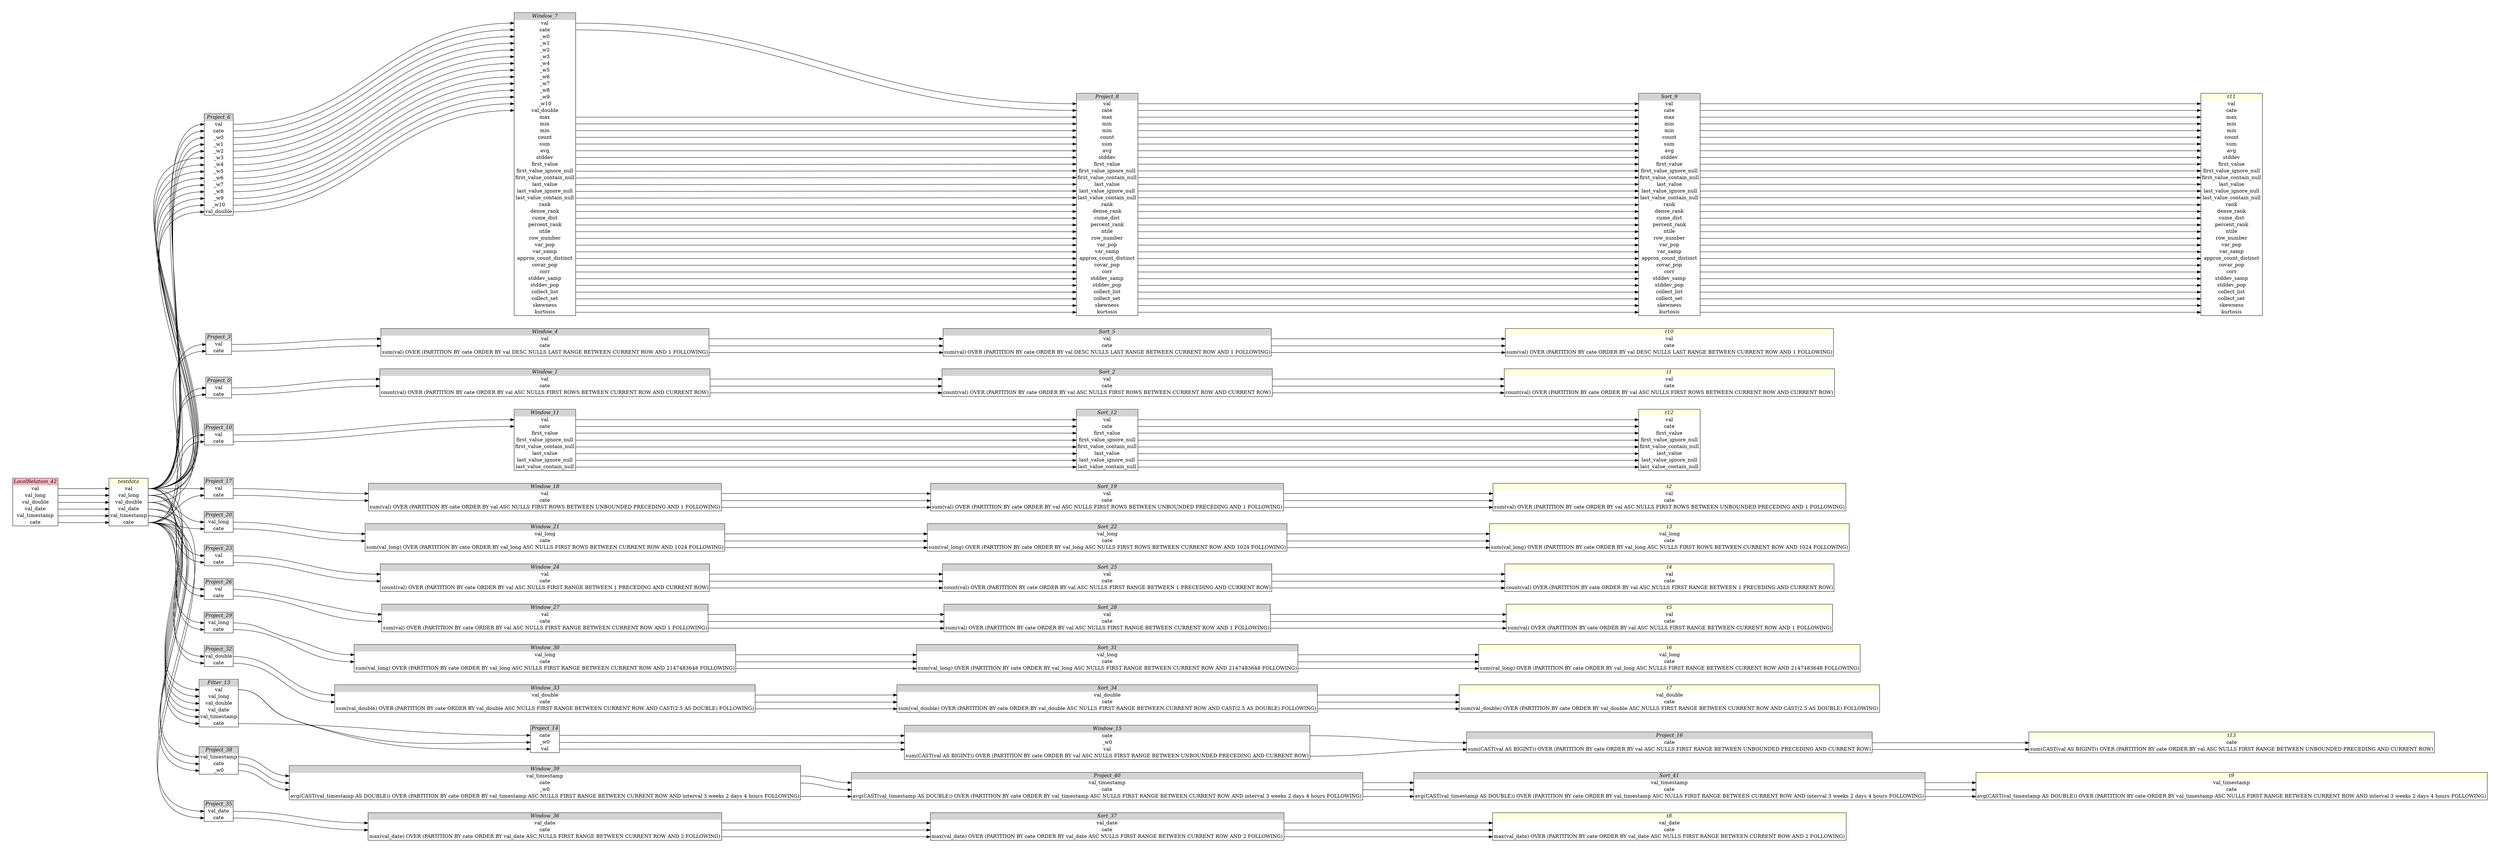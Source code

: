// Automatically generated by SQLFlowTestSuite


digraph {
  graph [pad="0.5", nodesep="0.5", ranksep="2", fontname="Helvetica"];
  node [shape=plain]
  rankdir=LR;

  
"Filter_13" [label=<
<table border="1" cellborder="0" cellspacing="0">
  <tr><td bgcolor="lightgray" port="nodeName"><i>Filter_13</i></td></tr>
  <tr><td port="0">val</td></tr>
<tr><td port="1">val_long</td></tr>
<tr><td port="2">val_double</td></tr>
<tr><td port="3">val_date</td></tr>
<tr><td port="4">val_timestamp</td></tr>
<tr><td port="5">cate</td></tr>
</table>>];
     

"LocalRelation_42" [label=<
<table border="1" cellborder="0" cellspacing="0">
  <tr><td bgcolor="lightpink" port="nodeName"><i>LocalRelation_42</i></td></tr>
  <tr><td port="0">val</td></tr>
<tr><td port="1">val_long</td></tr>
<tr><td port="2">val_double</td></tr>
<tr><td port="3">val_date</td></tr>
<tr><td port="4">val_timestamp</td></tr>
<tr><td port="5">cate</td></tr>
</table>>];
     

"Project_0" [label=<
<table border="1" cellborder="0" cellspacing="0">
  <tr><td bgcolor="lightgray" port="nodeName"><i>Project_0</i></td></tr>
  <tr><td port="0">val</td></tr>
<tr><td port="1">cate</td></tr>
</table>>];
     

"Project_10" [label=<
<table border="1" cellborder="0" cellspacing="0">
  <tr><td bgcolor="lightgray" port="nodeName"><i>Project_10</i></td></tr>
  <tr><td port="0">val</td></tr>
<tr><td port="1">cate</td></tr>
</table>>];
     

"Project_14" [label=<
<table border="1" cellborder="0" cellspacing="0">
  <tr><td bgcolor="lightgray" port="nodeName"><i>Project_14</i></td></tr>
  <tr><td port="0">cate</td></tr>
<tr><td port="1">_w0</td></tr>
<tr><td port="2">val</td></tr>
</table>>];
     

"Project_16" [label=<
<table border="1" cellborder="0" cellspacing="0">
  <tr><td bgcolor="lightgray" port="nodeName"><i>Project_16</i></td></tr>
  <tr><td port="0">cate</td></tr>
<tr><td port="1">sum(CAST(val AS BIGINT)) OVER (PARTITION BY cate ORDER BY val ASC NULLS FIRST RANGE BETWEEN UNBOUNDED PRECEDING AND CURRENT ROW)</td></tr>
</table>>];
     

"Project_17" [label=<
<table border="1" cellborder="0" cellspacing="0">
  <tr><td bgcolor="lightgray" port="nodeName"><i>Project_17</i></td></tr>
  <tr><td port="0">val</td></tr>
<tr><td port="1">cate</td></tr>
</table>>];
     

"Project_20" [label=<
<table border="1" cellborder="0" cellspacing="0">
  <tr><td bgcolor="lightgray" port="nodeName"><i>Project_20</i></td></tr>
  <tr><td port="0">val_long</td></tr>
<tr><td port="1">cate</td></tr>
</table>>];
     

"Project_23" [label=<
<table border="1" cellborder="0" cellspacing="0">
  <tr><td bgcolor="lightgray" port="nodeName"><i>Project_23</i></td></tr>
  <tr><td port="0">val</td></tr>
<tr><td port="1">cate</td></tr>
</table>>];
     

"Project_26" [label=<
<table border="1" cellborder="0" cellspacing="0">
  <tr><td bgcolor="lightgray" port="nodeName"><i>Project_26</i></td></tr>
  <tr><td port="0">val</td></tr>
<tr><td port="1">cate</td></tr>
</table>>];
     

"Project_29" [label=<
<table border="1" cellborder="0" cellspacing="0">
  <tr><td bgcolor="lightgray" port="nodeName"><i>Project_29</i></td></tr>
  <tr><td port="0">val_long</td></tr>
<tr><td port="1">cate</td></tr>
</table>>];
     

"Project_3" [label=<
<table border="1" cellborder="0" cellspacing="0">
  <tr><td bgcolor="lightgray" port="nodeName"><i>Project_3</i></td></tr>
  <tr><td port="0">val</td></tr>
<tr><td port="1">cate</td></tr>
</table>>];
     

"Project_32" [label=<
<table border="1" cellborder="0" cellspacing="0">
  <tr><td bgcolor="lightgray" port="nodeName"><i>Project_32</i></td></tr>
  <tr><td port="0">val_double</td></tr>
<tr><td port="1">cate</td></tr>
</table>>];
     

"Project_35" [label=<
<table border="1" cellborder="0" cellspacing="0">
  <tr><td bgcolor="lightgray" port="nodeName"><i>Project_35</i></td></tr>
  <tr><td port="0">val_date</td></tr>
<tr><td port="1">cate</td></tr>
</table>>];
     

"Project_38" [label=<
<table border="1" cellborder="0" cellspacing="0">
  <tr><td bgcolor="lightgray" port="nodeName"><i>Project_38</i></td></tr>
  <tr><td port="0">val_timestamp</td></tr>
<tr><td port="1">cate</td></tr>
<tr><td port="2">_w0</td></tr>
</table>>];
     

"Project_40" [label=<
<table border="1" cellborder="0" cellspacing="0">
  <tr><td bgcolor="lightgray" port="nodeName"><i>Project_40</i></td></tr>
  <tr><td port="0">val_timestamp</td></tr>
<tr><td port="1">cate</td></tr>
<tr><td port="2">avg(CAST(val_timestamp AS DOUBLE)) OVER (PARTITION BY cate ORDER BY val_timestamp ASC NULLS FIRST RANGE BETWEEN CURRENT ROW AND interval 3 weeks 2 days 4 hours FOLLOWING)</td></tr>
</table>>];
     

"Project_6" [label=<
<table border="1" cellborder="0" cellspacing="0">
  <tr><td bgcolor="lightgray" port="nodeName"><i>Project_6</i></td></tr>
  <tr><td port="0">val</td></tr>
<tr><td port="1">cate</td></tr>
<tr><td port="2">_w0</td></tr>
<tr><td port="3">_w1</td></tr>
<tr><td port="4">_w2</td></tr>
<tr><td port="5">_w3</td></tr>
<tr><td port="6">_w4</td></tr>
<tr><td port="7">_w5</td></tr>
<tr><td port="8">_w6</td></tr>
<tr><td port="9">_w7</td></tr>
<tr><td port="10">_w8</td></tr>
<tr><td port="11">_w9</td></tr>
<tr><td port="12">_w10</td></tr>
<tr><td port="13">val_double</td></tr>
</table>>];
     

"Project_8" [label=<
<table border="1" cellborder="0" cellspacing="0">
  <tr><td bgcolor="lightgray" port="nodeName"><i>Project_8</i></td></tr>
  <tr><td port="0">val</td></tr>
<tr><td port="1">cate</td></tr>
<tr><td port="2">max</td></tr>
<tr><td port="3">min</td></tr>
<tr><td port="4">min</td></tr>
<tr><td port="5">count</td></tr>
<tr><td port="6">sum</td></tr>
<tr><td port="7">avg</td></tr>
<tr><td port="8">stddev</td></tr>
<tr><td port="9">first_value</td></tr>
<tr><td port="10">first_value_ignore_null</td></tr>
<tr><td port="11">first_value_contain_null</td></tr>
<tr><td port="12">last_value</td></tr>
<tr><td port="13">last_value_ignore_null</td></tr>
<tr><td port="14">last_value_contain_null</td></tr>
<tr><td port="15">rank</td></tr>
<tr><td port="16">dense_rank</td></tr>
<tr><td port="17">cume_dist</td></tr>
<tr><td port="18">percent_rank</td></tr>
<tr><td port="19">ntile</td></tr>
<tr><td port="20">row_number</td></tr>
<tr><td port="21">var_pop</td></tr>
<tr><td port="22">var_samp</td></tr>
<tr><td port="23">approx_count_distinct</td></tr>
<tr><td port="24">covar_pop</td></tr>
<tr><td port="25">corr</td></tr>
<tr><td port="26">stddev_samp</td></tr>
<tr><td port="27">stddev_pop</td></tr>
<tr><td port="28">collect_list</td></tr>
<tr><td port="29">collect_set</td></tr>
<tr><td port="30">skewness</td></tr>
<tr><td port="31">kurtosis</td></tr>
</table>>];
     

"Sort_12" [label=<
<table border="1" cellborder="0" cellspacing="0">
  <tr><td bgcolor="lightgray" port="nodeName"><i>Sort_12</i></td></tr>
  <tr><td port="0">val</td></tr>
<tr><td port="1">cate</td></tr>
<tr><td port="2">first_value</td></tr>
<tr><td port="3">first_value_ignore_null</td></tr>
<tr><td port="4">first_value_contain_null</td></tr>
<tr><td port="5">last_value</td></tr>
<tr><td port="6">last_value_ignore_null</td></tr>
<tr><td port="7">last_value_contain_null</td></tr>
</table>>];
     

"Sort_19" [label=<
<table border="1" cellborder="0" cellspacing="0">
  <tr><td bgcolor="lightgray" port="nodeName"><i>Sort_19</i></td></tr>
  <tr><td port="0">val</td></tr>
<tr><td port="1">cate</td></tr>
<tr><td port="2">sum(val) OVER (PARTITION BY cate ORDER BY val ASC NULLS FIRST ROWS BETWEEN UNBOUNDED PRECEDING AND 1 FOLLOWING)</td></tr>
</table>>];
     

"Sort_2" [label=<
<table border="1" cellborder="0" cellspacing="0">
  <tr><td bgcolor="lightgray" port="nodeName"><i>Sort_2</i></td></tr>
  <tr><td port="0">val</td></tr>
<tr><td port="1">cate</td></tr>
<tr><td port="2">count(val) OVER (PARTITION BY cate ORDER BY val ASC NULLS FIRST ROWS BETWEEN CURRENT ROW AND CURRENT ROW)</td></tr>
</table>>];
     

"Sort_22" [label=<
<table border="1" cellborder="0" cellspacing="0">
  <tr><td bgcolor="lightgray" port="nodeName"><i>Sort_22</i></td></tr>
  <tr><td port="0">val_long</td></tr>
<tr><td port="1">cate</td></tr>
<tr><td port="2">sum(val_long) OVER (PARTITION BY cate ORDER BY val_long ASC NULLS FIRST ROWS BETWEEN CURRENT ROW AND 1024 FOLLOWING)</td></tr>
</table>>];
     

"Sort_25" [label=<
<table border="1" cellborder="0" cellspacing="0">
  <tr><td bgcolor="lightgray" port="nodeName"><i>Sort_25</i></td></tr>
  <tr><td port="0">val</td></tr>
<tr><td port="1">cate</td></tr>
<tr><td port="2">count(val) OVER (PARTITION BY cate ORDER BY val ASC NULLS FIRST RANGE BETWEEN 1 PRECEDING AND CURRENT ROW)</td></tr>
</table>>];
     

"Sort_28" [label=<
<table border="1" cellborder="0" cellspacing="0">
  <tr><td bgcolor="lightgray" port="nodeName"><i>Sort_28</i></td></tr>
  <tr><td port="0">val</td></tr>
<tr><td port="1">cate</td></tr>
<tr><td port="2">sum(val) OVER (PARTITION BY cate ORDER BY val ASC NULLS FIRST RANGE BETWEEN CURRENT ROW AND 1 FOLLOWING)</td></tr>
</table>>];
     

"Sort_31" [label=<
<table border="1" cellborder="0" cellspacing="0">
  <tr><td bgcolor="lightgray" port="nodeName"><i>Sort_31</i></td></tr>
  <tr><td port="0">val_long</td></tr>
<tr><td port="1">cate</td></tr>
<tr><td port="2">sum(val_long) OVER (PARTITION BY cate ORDER BY val_long ASC NULLS FIRST RANGE BETWEEN CURRENT ROW AND 2147483648 FOLLOWING)</td></tr>
</table>>];
     

"Sort_34" [label=<
<table border="1" cellborder="0" cellspacing="0">
  <tr><td bgcolor="lightgray" port="nodeName"><i>Sort_34</i></td></tr>
  <tr><td port="0">val_double</td></tr>
<tr><td port="1">cate</td></tr>
<tr><td port="2">sum(val_double) OVER (PARTITION BY cate ORDER BY val_double ASC NULLS FIRST RANGE BETWEEN CURRENT ROW AND CAST(2.5 AS DOUBLE) FOLLOWING)</td></tr>
</table>>];
     

"Sort_37" [label=<
<table border="1" cellborder="0" cellspacing="0">
  <tr><td bgcolor="lightgray" port="nodeName"><i>Sort_37</i></td></tr>
  <tr><td port="0">val_date</td></tr>
<tr><td port="1">cate</td></tr>
<tr><td port="2">max(val_date) OVER (PARTITION BY cate ORDER BY val_date ASC NULLS FIRST RANGE BETWEEN CURRENT ROW AND 2 FOLLOWING)</td></tr>
</table>>];
     

"Sort_41" [label=<
<table border="1" cellborder="0" cellspacing="0">
  <tr><td bgcolor="lightgray" port="nodeName"><i>Sort_41</i></td></tr>
  <tr><td port="0">val_timestamp</td></tr>
<tr><td port="1">cate</td></tr>
<tr><td port="2">avg(CAST(val_timestamp AS DOUBLE)) OVER (PARTITION BY cate ORDER BY val_timestamp ASC NULLS FIRST RANGE BETWEEN CURRENT ROW AND interval 3 weeks 2 days 4 hours FOLLOWING)</td></tr>
</table>>];
     

"Sort_5" [label=<
<table border="1" cellborder="0" cellspacing="0">
  <tr><td bgcolor="lightgray" port="nodeName"><i>Sort_5</i></td></tr>
  <tr><td port="0">val</td></tr>
<tr><td port="1">cate</td></tr>
<tr><td port="2">sum(val) OVER (PARTITION BY cate ORDER BY val DESC NULLS LAST RANGE BETWEEN CURRENT ROW AND 1 FOLLOWING)</td></tr>
</table>>];
     

"Sort_9" [label=<
<table border="1" cellborder="0" cellspacing="0">
  <tr><td bgcolor="lightgray" port="nodeName"><i>Sort_9</i></td></tr>
  <tr><td port="0">val</td></tr>
<tr><td port="1">cate</td></tr>
<tr><td port="2">max</td></tr>
<tr><td port="3">min</td></tr>
<tr><td port="4">min</td></tr>
<tr><td port="5">count</td></tr>
<tr><td port="6">sum</td></tr>
<tr><td port="7">avg</td></tr>
<tr><td port="8">stddev</td></tr>
<tr><td port="9">first_value</td></tr>
<tr><td port="10">first_value_ignore_null</td></tr>
<tr><td port="11">first_value_contain_null</td></tr>
<tr><td port="12">last_value</td></tr>
<tr><td port="13">last_value_ignore_null</td></tr>
<tr><td port="14">last_value_contain_null</td></tr>
<tr><td port="15">rank</td></tr>
<tr><td port="16">dense_rank</td></tr>
<tr><td port="17">cume_dist</td></tr>
<tr><td port="18">percent_rank</td></tr>
<tr><td port="19">ntile</td></tr>
<tr><td port="20">row_number</td></tr>
<tr><td port="21">var_pop</td></tr>
<tr><td port="22">var_samp</td></tr>
<tr><td port="23">approx_count_distinct</td></tr>
<tr><td port="24">covar_pop</td></tr>
<tr><td port="25">corr</td></tr>
<tr><td port="26">stddev_samp</td></tr>
<tr><td port="27">stddev_pop</td></tr>
<tr><td port="28">collect_list</td></tr>
<tr><td port="29">collect_set</td></tr>
<tr><td port="30">skewness</td></tr>
<tr><td port="31">kurtosis</td></tr>
</table>>];
     

"Window_1" [label=<
<table border="1" cellborder="0" cellspacing="0">
  <tr><td bgcolor="lightgray" port="nodeName"><i>Window_1</i></td></tr>
  <tr><td port="0">val</td></tr>
<tr><td port="1">cate</td></tr>
<tr><td port="2">count(val) OVER (PARTITION BY cate ORDER BY val ASC NULLS FIRST ROWS BETWEEN CURRENT ROW AND CURRENT ROW)</td></tr>
</table>>];
     

"Window_11" [label=<
<table border="1" cellborder="0" cellspacing="0">
  <tr><td bgcolor="lightgray" port="nodeName"><i>Window_11</i></td></tr>
  <tr><td port="0">val</td></tr>
<tr><td port="1">cate</td></tr>
<tr><td port="2">first_value</td></tr>
<tr><td port="3">first_value_ignore_null</td></tr>
<tr><td port="4">first_value_contain_null</td></tr>
<tr><td port="5">last_value</td></tr>
<tr><td port="6">last_value_ignore_null</td></tr>
<tr><td port="7">last_value_contain_null</td></tr>
</table>>];
     

"Window_15" [label=<
<table border="1" cellborder="0" cellspacing="0">
  <tr><td bgcolor="lightgray" port="nodeName"><i>Window_15</i></td></tr>
  <tr><td port="0">cate</td></tr>
<tr><td port="1">_w0</td></tr>
<tr><td port="2">val</td></tr>
<tr><td port="3">sum(CAST(val AS BIGINT)) OVER (PARTITION BY cate ORDER BY val ASC NULLS FIRST RANGE BETWEEN UNBOUNDED PRECEDING AND CURRENT ROW)</td></tr>
</table>>];
     

"Window_18" [label=<
<table border="1" cellborder="0" cellspacing="0">
  <tr><td bgcolor="lightgray" port="nodeName"><i>Window_18</i></td></tr>
  <tr><td port="0">val</td></tr>
<tr><td port="1">cate</td></tr>
<tr><td port="2">sum(val) OVER (PARTITION BY cate ORDER BY val ASC NULLS FIRST ROWS BETWEEN UNBOUNDED PRECEDING AND 1 FOLLOWING)</td></tr>
</table>>];
     

"Window_21" [label=<
<table border="1" cellborder="0" cellspacing="0">
  <tr><td bgcolor="lightgray" port="nodeName"><i>Window_21</i></td></tr>
  <tr><td port="0">val_long</td></tr>
<tr><td port="1">cate</td></tr>
<tr><td port="2">sum(val_long) OVER (PARTITION BY cate ORDER BY val_long ASC NULLS FIRST ROWS BETWEEN CURRENT ROW AND 1024 FOLLOWING)</td></tr>
</table>>];
     

"Window_24" [label=<
<table border="1" cellborder="0" cellspacing="0">
  <tr><td bgcolor="lightgray" port="nodeName"><i>Window_24</i></td></tr>
  <tr><td port="0">val</td></tr>
<tr><td port="1">cate</td></tr>
<tr><td port="2">count(val) OVER (PARTITION BY cate ORDER BY val ASC NULLS FIRST RANGE BETWEEN 1 PRECEDING AND CURRENT ROW)</td></tr>
</table>>];
     

"Window_27" [label=<
<table border="1" cellborder="0" cellspacing="0">
  <tr><td bgcolor="lightgray" port="nodeName"><i>Window_27</i></td></tr>
  <tr><td port="0">val</td></tr>
<tr><td port="1">cate</td></tr>
<tr><td port="2">sum(val) OVER (PARTITION BY cate ORDER BY val ASC NULLS FIRST RANGE BETWEEN CURRENT ROW AND 1 FOLLOWING)</td></tr>
</table>>];
     

"Window_30" [label=<
<table border="1" cellborder="0" cellspacing="0">
  <tr><td bgcolor="lightgray" port="nodeName"><i>Window_30</i></td></tr>
  <tr><td port="0">val_long</td></tr>
<tr><td port="1">cate</td></tr>
<tr><td port="2">sum(val_long) OVER (PARTITION BY cate ORDER BY val_long ASC NULLS FIRST RANGE BETWEEN CURRENT ROW AND 2147483648 FOLLOWING)</td></tr>
</table>>];
     

"Window_33" [label=<
<table border="1" cellborder="0" cellspacing="0">
  <tr><td bgcolor="lightgray" port="nodeName"><i>Window_33</i></td></tr>
  <tr><td port="0">val_double</td></tr>
<tr><td port="1">cate</td></tr>
<tr><td port="2">sum(val_double) OVER (PARTITION BY cate ORDER BY val_double ASC NULLS FIRST RANGE BETWEEN CURRENT ROW AND CAST(2.5 AS DOUBLE) FOLLOWING)</td></tr>
</table>>];
     

"Window_36" [label=<
<table border="1" cellborder="0" cellspacing="0">
  <tr><td bgcolor="lightgray" port="nodeName"><i>Window_36</i></td></tr>
  <tr><td port="0">val_date</td></tr>
<tr><td port="1">cate</td></tr>
<tr><td port="2">max(val_date) OVER (PARTITION BY cate ORDER BY val_date ASC NULLS FIRST RANGE BETWEEN CURRENT ROW AND 2 FOLLOWING)</td></tr>
</table>>];
     

"Window_39" [label=<
<table border="1" cellborder="0" cellspacing="0">
  <tr><td bgcolor="lightgray" port="nodeName"><i>Window_39</i></td></tr>
  <tr><td port="0">val_timestamp</td></tr>
<tr><td port="1">cate</td></tr>
<tr><td port="2">_w0</td></tr>
<tr><td port="3">avg(CAST(val_timestamp AS DOUBLE)) OVER (PARTITION BY cate ORDER BY val_timestamp ASC NULLS FIRST RANGE BETWEEN CURRENT ROW AND interval 3 weeks 2 days 4 hours FOLLOWING)</td></tr>
</table>>];
     

"Window_4" [label=<
<table border="1" cellborder="0" cellspacing="0">
  <tr><td bgcolor="lightgray" port="nodeName"><i>Window_4</i></td></tr>
  <tr><td port="0">val</td></tr>
<tr><td port="1">cate</td></tr>
<tr><td port="2">sum(val) OVER (PARTITION BY cate ORDER BY val DESC NULLS LAST RANGE BETWEEN CURRENT ROW AND 1 FOLLOWING)</td></tr>
</table>>];
     

"Window_7" [label=<
<table border="1" cellborder="0" cellspacing="0">
  <tr><td bgcolor="lightgray" port="nodeName"><i>Window_7</i></td></tr>
  <tr><td port="0">val</td></tr>
<tr><td port="1">cate</td></tr>
<tr><td port="2">_w0</td></tr>
<tr><td port="3">_w1</td></tr>
<tr><td port="4">_w2</td></tr>
<tr><td port="5">_w3</td></tr>
<tr><td port="6">_w4</td></tr>
<tr><td port="7">_w5</td></tr>
<tr><td port="8">_w6</td></tr>
<tr><td port="9">_w7</td></tr>
<tr><td port="10">_w8</td></tr>
<tr><td port="11">_w9</td></tr>
<tr><td port="12">_w10</td></tr>
<tr><td port="13">val_double</td></tr>
<tr><td port="14">max</td></tr>
<tr><td port="15">min</td></tr>
<tr><td port="16">min</td></tr>
<tr><td port="17">count</td></tr>
<tr><td port="18">sum</td></tr>
<tr><td port="19">avg</td></tr>
<tr><td port="20">stddev</td></tr>
<tr><td port="21">first_value</td></tr>
<tr><td port="22">first_value_ignore_null</td></tr>
<tr><td port="23">first_value_contain_null</td></tr>
<tr><td port="24">last_value</td></tr>
<tr><td port="25">last_value_ignore_null</td></tr>
<tr><td port="26">last_value_contain_null</td></tr>
<tr><td port="27">rank</td></tr>
<tr><td port="28">dense_rank</td></tr>
<tr><td port="29">cume_dist</td></tr>
<tr><td port="30">percent_rank</td></tr>
<tr><td port="31">ntile</td></tr>
<tr><td port="32">row_number</td></tr>
<tr><td port="33">var_pop</td></tr>
<tr><td port="34">var_samp</td></tr>
<tr><td port="35">approx_count_distinct</td></tr>
<tr><td port="36">covar_pop</td></tr>
<tr><td port="37">corr</td></tr>
<tr><td port="38">stddev_samp</td></tr>
<tr><td port="39">stddev_pop</td></tr>
<tr><td port="40">collect_list</td></tr>
<tr><td port="41">collect_set</td></tr>
<tr><td port="42">skewness</td></tr>
<tr><td port="43">kurtosis</td></tr>
</table>>];
     

"t1" [label=<
<table border="1" cellborder="0" cellspacing="0">
  <tr><td bgcolor="lightyellow" port="nodeName"><i>t1</i></td></tr>
  <tr><td port="0">val</td></tr>
<tr><td port="1">cate</td></tr>
<tr><td port="2">count(val) OVER (PARTITION BY cate ORDER BY val ASC NULLS FIRST ROWS BETWEEN CURRENT ROW AND CURRENT ROW)</td></tr>
</table>>];
     

"t10" [label=<
<table border="1" cellborder="0" cellspacing="0">
  <tr><td bgcolor="lightyellow" port="nodeName"><i>t10</i></td></tr>
  <tr><td port="0">val</td></tr>
<tr><td port="1">cate</td></tr>
<tr><td port="2">sum(val) OVER (PARTITION BY cate ORDER BY val DESC NULLS LAST RANGE BETWEEN CURRENT ROW AND 1 FOLLOWING)</td></tr>
</table>>];
     

"t11" [label=<
<table border="1" cellborder="0" cellspacing="0">
  <tr><td bgcolor="lightyellow" port="nodeName"><i>t11</i></td></tr>
  <tr><td port="0">val</td></tr>
<tr><td port="1">cate</td></tr>
<tr><td port="2">max</td></tr>
<tr><td port="3">min</td></tr>
<tr><td port="4">min</td></tr>
<tr><td port="5">count</td></tr>
<tr><td port="6">sum</td></tr>
<tr><td port="7">avg</td></tr>
<tr><td port="8">stddev</td></tr>
<tr><td port="9">first_value</td></tr>
<tr><td port="10">first_value_ignore_null</td></tr>
<tr><td port="11">first_value_contain_null</td></tr>
<tr><td port="12">last_value</td></tr>
<tr><td port="13">last_value_ignore_null</td></tr>
<tr><td port="14">last_value_contain_null</td></tr>
<tr><td port="15">rank</td></tr>
<tr><td port="16">dense_rank</td></tr>
<tr><td port="17">cume_dist</td></tr>
<tr><td port="18">percent_rank</td></tr>
<tr><td port="19">ntile</td></tr>
<tr><td port="20">row_number</td></tr>
<tr><td port="21">var_pop</td></tr>
<tr><td port="22">var_samp</td></tr>
<tr><td port="23">approx_count_distinct</td></tr>
<tr><td port="24">covar_pop</td></tr>
<tr><td port="25">corr</td></tr>
<tr><td port="26">stddev_samp</td></tr>
<tr><td port="27">stddev_pop</td></tr>
<tr><td port="28">collect_list</td></tr>
<tr><td port="29">collect_set</td></tr>
<tr><td port="30">skewness</td></tr>
<tr><td port="31">kurtosis</td></tr>
</table>>];
     

"t12" [label=<
<table border="1" cellborder="0" cellspacing="0">
  <tr><td bgcolor="lightyellow" port="nodeName"><i>t12</i></td></tr>
  <tr><td port="0">val</td></tr>
<tr><td port="1">cate</td></tr>
<tr><td port="2">first_value</td></tr>
<tr><td port="3">first_value_ignore_null</td></tr>
<tr><td port="4">first_value_contain_null</td></tr>
<tr><td port="5">last_value</td></tr>
<tr><td port="6">last_value_ignore_null</td></tr>
<tr><td port="7">last_value_contain_null</td></tr>
</table>>];
     

"t13" [label=<
<table border="1" cellborder="0" cellspacing="0">
  <tr><td bgcolor="lightyellow" port="nodeName"><i>t13</i></td></tr>
  <tr><td port="0">cate</td></tr>
<tr><td port="1">sum(CAST(val AS BIGINT)) OVER (PARTITION BY cate ORDER BY val ASC NULLS FIRST RANGE BETWEEN UNBOUNDED PRECEDING AND CURRENT ROW)</td></tr>
</table>>];
     

"t2" [label=<
<table border="1" cellborder="0" cellspacing="0">
  <tr><td bgcolor="lightyellow" port="nodeName"><i>t2</i></td></tr>
  <tr><td port="0">val</td></tr>
<tr><td port="1">cate</td></tr>
<tr><td port="2">sum(val) OVER (PARTITION BY cate ORDER BY val ASC NULLS FIRST ROWS BETWEEN UNBOUNDED PRECEDING AND 1 FOLLOWING)</td></tr>
</table>>];
     

"t3" [label=<
<table border="1" cellborder="0" cellspacing="0">
  <tr><td bgcolor="lightyellow" port="nodeName"><i>t3</i></td></tr>
  <tr><td port="0">val_long</td></tr>
<tr><td port="1">cate</td></tr>
<tr><td port="2">sum(val_long) OVER (PARTITION BY cate ORDER BY val_long ASC NULLS FIRST ROWS BETWEEN CURRENT ROW AND 1024 FOLLOWING)</td></tr>
</table>>];
     

"t4" [label=<
<table border="1" cellborder="0" cellspacing="0">
  <tr><td bgcolor="lightyellow" port="nodeName"><i>t4</i></td></tr>
  <tr><td port="0">val</td></tr>
<tr><td port="1">cate</td></tr>
<tr><td port="2">count(val) OVER (PARTITION BY cate ORDER BY val ASC NULLS FIRST RANGE BETWEEN 1 PRECEDING AND CURRENT ROW)</td></tr>
</table>>];
     

"t5" [label=<
<table border="1" cellborder="0" cellspacing="0">
  <tr><td bgcolor="lightyellow" port="nodeName"><i>t5</i></td></tr>
  <tr><td port="0">val</td></tr>
<tr><td port="1">cate</td></tr>
<tr><td port="2">sum(val) OVER (PARTITION BY cate ORDER BY val ASC NULLS FIRST RANGE BETWEEN CURRENT ROW AND 1 FOLLOWING)</td></tr>
</table>>];
     

"t6" [label=<
<table border="1" cellborder="0" cellspacing="0">
  <tr><td bgcolor="lightyellow" port="nodeName"><i>t6</i></td></tr>
  <tr><td port="0">val_long</td></tr>
<tr><td port="1">cate</td></tr>
<tr><td port="2">sum(val_long) OVER (PARTITION BY cate ORDER BY val_long ASC NULLS FIRST RANGE BETWEEN CURRENT ROW AND 2147483648 FOLLOWING)</td></tr>
</table>>];
     

"t7" [label=<
<table border="1" cellborder="0" cellspacing="0">
  <tr><td bgcolor="lightyellow" port="nodeName"><i>t7</i></td></tr>
  <tr><td port="0">val_double</td></tr>
<tr><td port="1">cate</td></tr>
<tr><td port="2">sum(val_double) OVER (PARTITION BY cate ORDER BY val_double ASC NULLS FIRST RANGE BETWEEN CURRENT ROW AND CAST(2.5 AS DOUBLE) FOLLOWING)</td></tr>
</table>>];
     

"t8" [label=<
<table border="1" cellborder="0" cellspacing="0">
  <tr><td bgcolor="lightyellow" port="nodeName"><i>t8</i></td></tr>
  <tr><td port="0">val_date</td></tr>
<tr><td port="1">cate</td></tr>
<tr><td port="2">max(val_date) OVER (PARTITION BY cate ORDER BY val_date ASC NULLS FIRST RANGE BETWEEN CURRENT ROW AND 2 FOLLOWING)</td></tr>
</table>>];
     

"t9" [label=<
<table border="1" cellborder="0" cellspacing="0">
  <tr><td bgcolor="lightyellow" port="nodeName"><i>t9</i></td></tr>
  <tr><td port="0">val_timestamp</td></tr>
<tr><td port="1">cate</td></tr>
<tr><td port="2">avg(CAST(val_timestamp AS DOUBLE)) OVER (PARTITION BY cate ORDER BY val_timestamp ASC NULLS FIRST RANGE BETWEEN CURRENT ROW AND interval 3 weeks 2 days 4 hours FOLLOWING)</td></tr>
</table>>];
     

"testdata" [label=<
<table border="1" cellborder="0" cellspacing="0">
  <tr><td bgcolor="lightyellow" port="nodeName"><i>testdata</i></td></tr>
  <tr><td port="0">val</td></tr>
<tr><td port="1">val_long</td></tr>
<tr><td port="2">val_double</td></tr>
<tr><td port="3">val_date</td></tr>
<tr><td port="4">val_timestamp</td></tr>
<tr><td port="5">cate</td></tr>
</table>>];
     
  "Filter_13":0 -> "Project_14":1;
"Filter_13":0 -> "Project_14":2;
"Filter_13":5 -> "Project_14":0;
"LocalRelation_42":0 -> "testdata":0;
"LocalRelation_42":1 -> "testdata":1;
"LocalRelation_42":2 -> "testdata":2;
"LocalRelation_42":3 -> "testdata":3;
"LocalRelation_42":4 -> "testdata":4;
"LocalRelation_42":5 -> "testdata":5;
"Project_0":0 -> "Window_1":0;
"Project_0":1 -> "Window_1":1;
"Project_10":0 -> "Window_11":0;
"Project_10":1 -> "Window_11":1;
"Project_14":0 -> "Window_15":0;
"Project_14":1 -> "Window_15":1;
"Project_14":2 -> "Window_15":2;
"Project_16":0 -> "t13":0;
"Project_16":1 -> "t13":1;
"Project_17":0 -> "Window_18":0;
"Project_17":1 -> "Window_18":1;
"Project_20":0 -> "Window_21":0;
"Project_20":1 -> "Window_21":1;
"Project_23":0 -> "Window_24":0;
"Project_23":1 -> "Window_24":1;
"Project_26":0 -> "Window_27":0;
"Project_26":1 -> "Window_27":1;
"Project_29":0 -> "Window_30":0;
"Project_29":1 -> "Window_30":1;
"Project_3":0 -> "Window_4":0;
"Project_3":1 -> "Window_4":1;
"Project_32":0 -> "Window_33":0;
"Project_32":1 -> "Window_33":1;
"Project_35":0 -> "Window_36":0;
"Project_35":1 -> "Window_36":1;
"Project_38":0 -> "Window_39":0;
"Project_38":1 -> "Window_39":1;
"Project_38":2 -> "Window_39":2;
"Project_40":0 -> "Sort_41":0;
"Project_40":1 -> "Sort_41":1;
"Project_40":2 -> "Sort_41":2;
"Project_6":0 -> "Window_7":0;
"Project_6":1 -> "Window_7":1;
"Project_6":10 -> "Window_7":10;
"Project_6":11 -> "Window_7":11;
"Project_6":12 -> "Window_7":12;
"Project_6":13 -> "Window_7":13;
"Project_6":2 -> "Window_7":2;
"Project_6":3 -> "Window_7":3;
"Project_6":4 -> "Window_7":4;
"Project_6":5 -> "Window_7":5;
"Project_6":6 -> "Window_7":6;
"Project_6":7 -> "Window_7":7;
"Project_6":8 -> "Window_7":8;
"Project_6":9 -> "Window_7":9;
"Project_8":0 -> "Sort_9":0;
"Project_8":1 -> "Sort_9":1;
"Project_8":10 -> "Sort_9":10;
"Project_8":11 -> "Sort_9":11;
"Project_8":12 -> "Sort_9":12;
"Project_8":13 -> "Sort_9":13;
"Project_8":14 -> "Sort_9":14;
"Project_8":15 -> "Sort_9":15;
"Project_8":16 -> "Sort_9":16;
"Project_8":17 -> "Sort_9":17;
"Project_8":18 -> "Sort_9":18;
"Project_8":19 -> "Sort_9":19;
"Project_8":2 -> "Sort_9":2;
"Project_8":20 -> "Sort_9":20;
"Project_8":21 -> "Sort_9":21;
"Project_8":22 -> "Sort_9":22;
"Project_8":23 -> "Sort_9":23;
"Project_8":24 -> "Sort_9":24;
"Project_8":25 -> "Sort_9":25;
"Project_8":26 -> "Sort_9":26;
"Project_8":27 -> "Sort_9":27;
"Project_8":28 -> "Sort_9":28;
"Project_8":29 -> "Sort_9":29;
"Project_8":3 -> "Sort_9":3;
"Project_8":30 -> "Sort_9":30;
"Project_8":31 -> "Sort_9":31;
"Project_8":4 -> "Sort_9":4;
"Project_8":5 -> "Sort_9":5;
"Project_8":6 -> "Sort_9":6;
"Project_8":7 -> "Sort_9":7;
"Project_8":8 -> "Sort_9":8;
"Project_8":9 -> "Sort_9":9;
"Sort_12":0 -> "t12":0;
"Sort_12":1 -> "t12":1;
"Sort_12":2 -> "t12":2;
"Sort_12":3 -> "t12":3;
"Sort_12":4 -> "t12":4;
"Sort_12":5 -> "t12":5;
"Sort_12":6 -> "t12":6;
"Sort_12":7 -> "t12":7;
"Sort_19":0 -> "t2":0;
"Sort_19":1 -> "t2":1;
"Sort_19":2 -> "t2":2;
"Sort_2":0 -> "t1":0;
"Sort_2":1 -> "t1":1;
"Sort_2":2 -> "t1":2;
"Sort_22":0 -> "t3":0;
"Sort_22":1 -> "t3":1;
"Sort_22":2 -> "t3":2;
"Sort_25":0 -> "t4":0;
"Sort_25":1 -> "t4":1;
"Sort_25":2 -> "t4":2;
"Sort_28":0 -> "t5":0;
"Sort_28":1 -> "t5":1;
"Sort_28":2 -> "t5":2;
"Sort_31":0 -> "t6":0;
"Sort_31":1 -> "t6":1;
"Sort_31":2 -> "t6":2;
"Sort_34":0 -> "t7":0;
"Sort_34":1 -> "t7":1;
"Sort_34":2 -> "t7":2;
"Sort_37":0 -> "t8":0;
"Sort_37":1 -> "t8":1;
"Sort_37":2 -> "t8":2;
"Sort_41":0 -> "t9":0;
"Sort_41":1 -> "t9":1;
"Sort_41":2 -> "t9":2;
"Sort_5":0 -> "t10":0;
"Sort_5":1 -> "t10":1;
"Sort_5":2 -> "t10":2;
"Sort_9":0 -> "t11":0;
"Sort_9":1 -> "t11":1;
"Sort_9":10 -> "t11":10;
"Sort_9":11 -> "t11":11;
"Sort_9":12 -> "t11":12;
"Sort_9":13 -> "t11":13;
"Sort_9":14 -> "t11":14;
"Sort_9":15 -> "t11":15;
"Sort_9":16 -> "t11":16;
"Sort_9":17 -> "t11":17;
"Sort_9":18 -> "t11":18;
"Sort_9":19 -> "t11":19;
"Sort_9":2 -> "t11":2;
"Sort_9":20 -> "t11":20;
"Sort_9":21 -> "t11":21;
"Sort_9":22 -> "t11":22;
"Sort_9":23 -> "t11":23;
"Sort_9":24 -> "t11":24;
"Sort_9":25 -> "t11":25;
"Sort_9":26 -> "t11":26;
"Sort_9":27 -> "t11":27;
"Sort_9":28 -> "t11":28;
"Sort_9":29 -> "t11":29;
"Sort_9":3 -> "t11":3;
"Sort_9":30 -> "t11":30;
"Sort_9":31 -> "t11":31;
"Sort_9":4 -> "t11":4;
"Sort_9":5 -> "t11":5;
"Sort_9":6 -> "t11":6;
"Sort_9":7 -> "t11":7;
"Sort_9":8 -> "t11":8;
"Sort_9":9 -> "t11":9;
"Window_1":0 -> "Sort_2":0;
"Window_1":1 -> "Sort_2":1;
"Window_1":2 -> "Sort_2":2;
"Window_11":0 -> "Sort_12":0;
"Window_11":1 -> "Sort_12":1;
"Window_11":2 -> "Sort_12":2;
"Window_11":3 -> "Sort_12":3;
"Window_11":4 -> "Sort_12":4;
"Window_11":5 -> "Sort_12":5;
"Window_11":6 -> "Sort_12":6;
"Window_11":7 -> "Sort_12":7;
"Window_15":0 -> "Project_16":0;
"Window_15":3 -> "Project_16":1;
"Window_18":0 -> "Sort_19":0;
"Window_18":1 -> "Sort_19":1;
"Window_18":2 -> "Sort_19":2;
"Window_21":0 -> "Sort_22":0;
"Window_21":1 -> "Sort_22":1;
"Window_21":2 -> "Sort_22":2;
"Window_24":0 -> "Sort_25":0;
"Window_24":1 -> "Sort_25":1;
"Window_24":2 -> "Sort_25":2;
"Window_27":0 -> "Sort_28":0;
"Window_27":1 -> "Sort_28":1;
"Window_27":2 -> "Sort_28":2;
"Window_30":0 -> "Sort_31":0;
"Window_30":1 -> "Sort_31":1;
"Window_30":2 -> "Sort_31":2;
"Window_33":0 -> "Sort_34":0;
"Window_33":1 -> "Sort_34":1;
"Window_33":2 -> "Sort_34":2;
"Window_36":0 -> "Sort_37":0;
"Window_36":1 -> "Sort_37":1;
"Window_36":2 -> "Sort_37":2;
"Window_39":0 -> "Project_40":0;
"Window_39":1 -> "Project_40":1;
"Window_39":3 -> "Project_40":2;
"Window_4":0 -> "Sort_5":0;
"Window_4":1 -> "Sort_5":1;
"Window_4":2 -> "Sort_5":2;
"Window_7":0 -> "Project_8":0;
"Window_7":1 -> "Project_8":1;
"Window_7":14 -> "Project_8":2;
"Window_7":15 -> "Project_8":3;
"Window_7":16 -> "Project_8":4;
"Window_7":17 -> "Project_8":5;
"Window_7":18 -> "Project_8":6;
"Window_7":19 -> "Project_8":7;
"Window_7":20 -> "Project_8":8;
"Window_7":21 -> "Project_8":9;
"Window_7":22 -> "Project_8":10;
"Window_7":23 -> "Project_8":11;
"Window_7":24 -> "Project_8":12;
"Window_7":25 -> "Project_8":13;
"Window_7":26 -> "Project_8":14;
"Window_7":27 -> "Project_8":15;
"Window_7":28 -> "Project_8":16;
"Window_7":29 -> "Project_8":17;
"Window_7":30 -> "Project_8":18;
"Window_7":31 -> "Project_8":19;
"Window_7":32 -> "Project_8":20;
"Window_7":33 -> "Project_8":21;
"Window_7":34 -> "Project_8":22;
"Window_7":35 -> "Project_8":23;
"Window_7":36 -> "Project_8":24;
"Window_7":37 -> "Project_8":25;
"Window_7":38 -> "Project_8":26;
"Window_7":39 -> "Project_8":27;
"Window_7":40 -> "Project_8":28;
"Window_7":41 -> "Project_8":29;
"Window_7":42 -> "Project_8":30;
"Window_7":43 -> "Project_8":31;
"testdata":0 -> "Filter_13":0;
"testdata":0 -> "Project_0":0;
"testdata":0 -> "Project_10":0;
"testdata":0 -> "Project_17":0;
"testdata":0 -> "Project_23":0;
"testdata":0 -> "Project_26":0;
"testdata":0 -> "Project_3":0;
"testdata":0 -> "Project_6":0;
"testdata":0 -> "Project_6":11;
"testdata":0 -> "Project_6":12;
"testdata":0 -> "Project_6":2;
"testdata":0 -> "Project_6":3;
"testdata":0 -> "Project_6":4;
"testdata":0 -> "Project_6":5;
"testdata":0 -> "Project_6":6;
"testdata":0 -> "Project_6":7;
"testdata":0 -> "Project_6":9;
"testdata":1 -> "Filter_13":1;
"testdata":1 -> "Project_20":0;
"testdata":1 -> "Project_29":0;
"testdata":1 -> "Project_6":10;
"testdata":1 -> "Project_6":8;
"testdata":2 -> "Filter_13":2;
"testdata":2 -> "Project_32":0;
"testdata":2 -> "Project_6":13;
"testdata":3 -> "Filter_13":3;
"testdata":3 -> "Project_35":0;
"testdata":4 -> "Filter_13":4;
"testdata":4 -> "Project_38":0;
"testdata":4 -> "Project_38":2;
"testdata":5 -> "Filter_13":5;
"testdata":5 -> "Project_0":1;
"testdata":5 -> "Project_10":1;
"testdata":5 -> "Project_17":1;
"testdata":5 -> "Project_20":1;
"testdata":5 -> "Project_23":1;
"testdata":5 -> "Project_26":1;
"testdata":5 -> "Project_29":1;
"testdata":5 -> "Project_3":1;
"testdata":5 -> "Project_32":1;
"testdata":5 -> "Project_35":1;
"testdata":5 -> "Project_38":1;
"testdata":5 -> "Project_6":1;
}
       